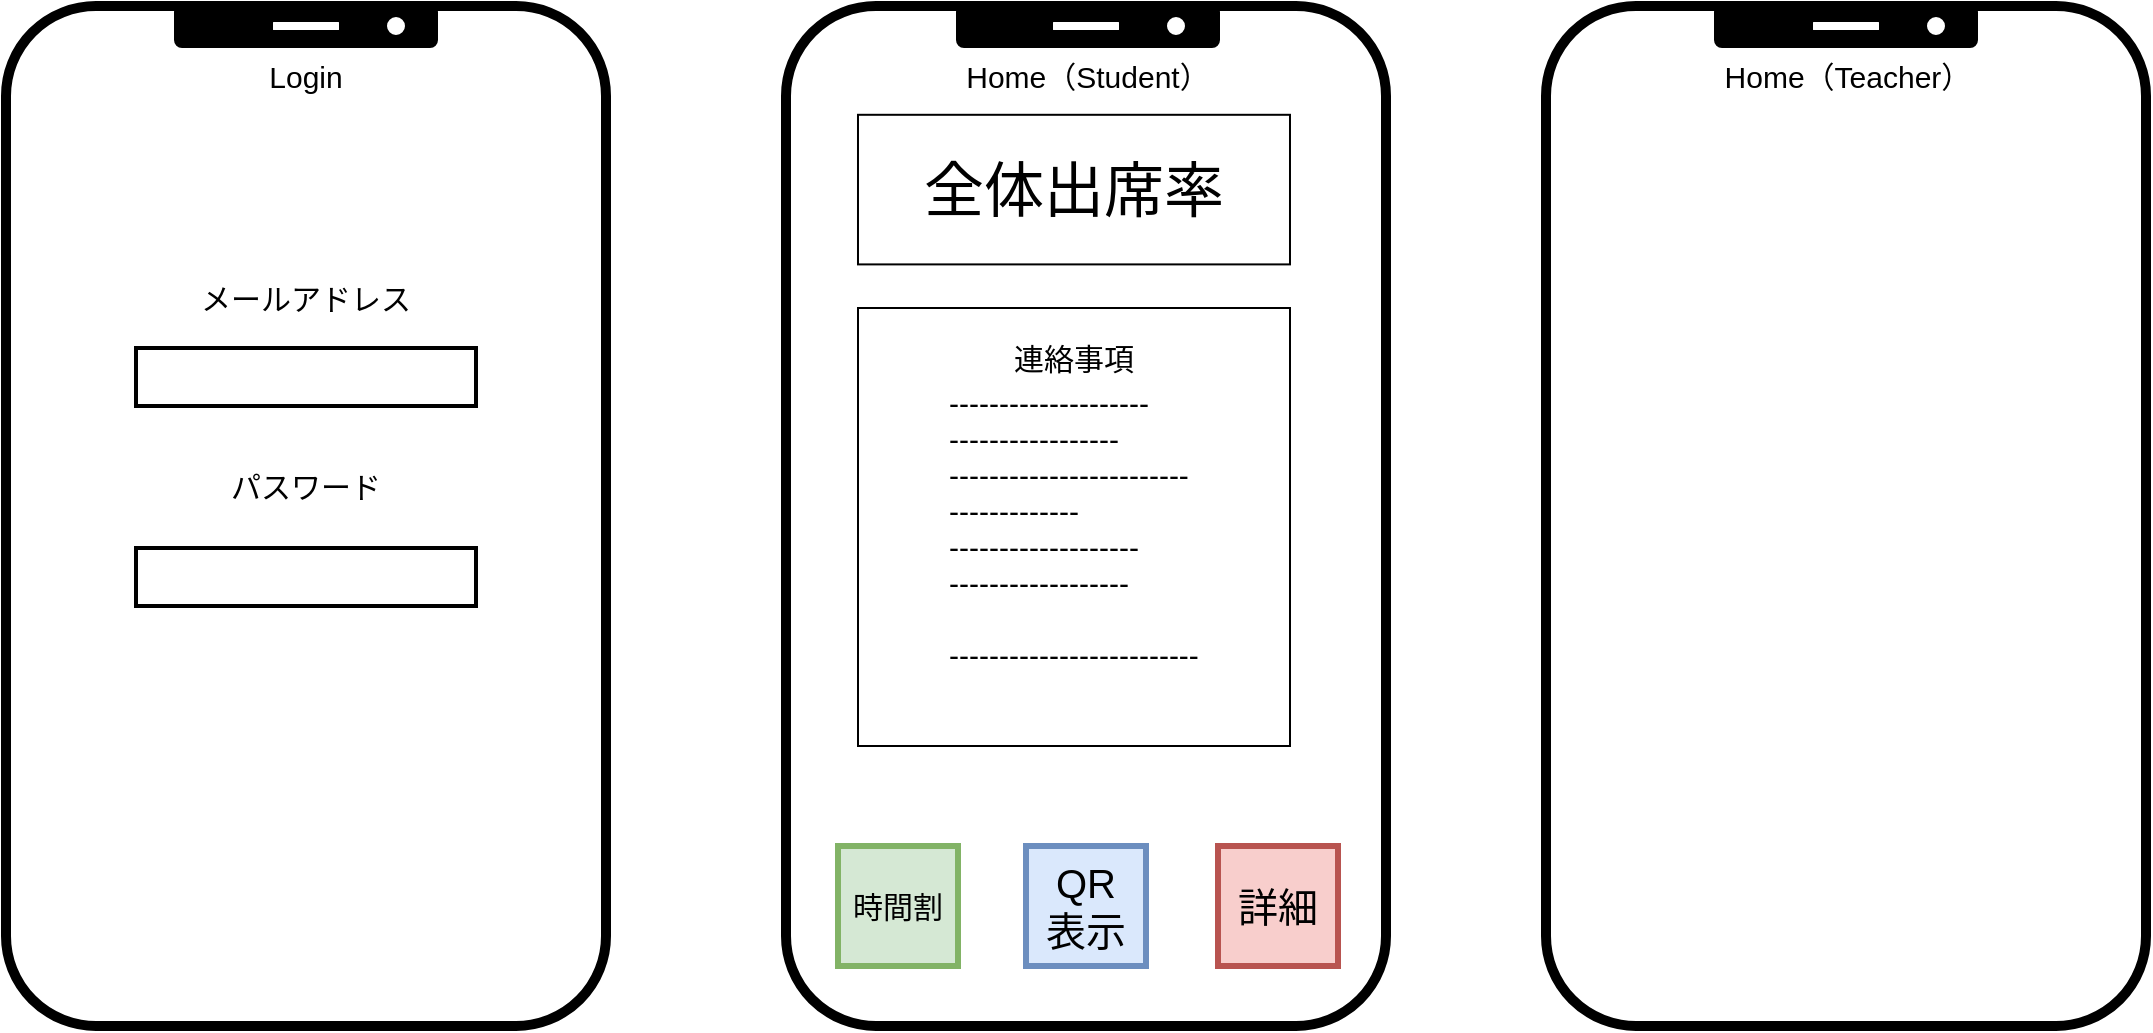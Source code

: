 <mxfile version="19.0.3" type="device" pages="2"><diagram id="KtHI4MNKIwGo0d4rlQJH" name="画面一覧"><mxGraphModel dx="1492" dy="790" grid="1" gridSize="10" guides="1" tooltips="1" connect="1" arrows="1" fold="1" page="1" pageScale="1" pageWidth="1169" pageHeight="827" math="0" shadow="0"><root><mxCell id="0"/><mxCell id="1" parent="0"/><mxCell id="OoERNB_cNtIqIwsrnuoW-2" value="" style="rounded=1;whiteSpace=wrap;html=1;container=1;strokeWidth=5;" vertex="1" parent="1"><mxGeometry x="450" y="159" width="300" height="510" as="geometry"/></mxCell><mxCell id="OoERNB_cNtIqIwsrnuoW-7" value="&lt;font style=&quot;font-size: 30px;&quot;&gt;全体出席率&lt;/font&gt;" style="rounded=0;whiteSpace=wrap;html=1;container=1;" vertex="1" parent="OoERNB_cNtIqIwsrnuoW-2"><mxGeometry x="35.997" y="54.4" width="216" height="74.8" as="geometry"/></mxCell><mxCell id="OoERNB_cNtIqIwsrnuoW-8" value="&lt;div style=&quot;font-size: 20px;&quot;&gt;&lt;font style=&quot;font-size: 20px;&quot;&gt;QR&lt;/font&gt;&lt;/div&gt;&lt;div style=&quot;font-size: 20px;&quot;&gt;&lt;font style=&quot;font-size: 20px;&quot;&gt;表示&lt;/font&gt;&lt;/div&gt;" style="rounded=0;whiteSpace=wrap;html=1;fontSize=20;fillColor=#dae8fc;strokeColor=#6c8ebf;strokeWidth=3;" vertex="1" parent="OoERNB_cNtIqIwsrnuoW-2"><mxGeometry x="120" y="420" width="60" height="60" as="geometry"/></mxCell><mxCell id="OoERNB_cNtIqIwsrnuoW-10" value="詳細" style="rounded=0;whiteSpace=wrap;html=1;fontSize=20;fillColor=#f8cecc;strokeColor=#b85450;strokeWidth=3;" vertex="1" parent="OoERNB_cNtIqIwsrnuoW-2"><mxGeometry x="216" y="420" width="60" height="60" as="geometry"/></mxCell><mxCell id="OoERNB_cNtIqIwsrnuoW-11" value="時間割" style="rounded=0;whiteSpace=wrap;html=1;fontSize=15;fillColor=#d5e8d4;strokeColor=#82b366;strokeWidth=3;" vertex="1" parent="OoERNB_cNtIqIwsrnuoW-2"><mxGeometry x="26" y="420" width="60" height="60" as="geometry"/></mxCell><mxCell id="OoERNB_cNtIqIwsrnuoW-20" value="Home（Student）" style="text;html=1;strokeColor=none;fillColor=none;align=center;verticalAlign=middle;whiteSpace=wrap;rounded=0;fontSize=15;" vertex="1" parent="OoERNB_cNtIqIwsrnuoW-2"><mxGeometry x="66" y="20" width="170" height="30" as="geometry"/></mxCell><mxCell id="OoERNB_cNtIqIwsrnuoW-28" value="&lt;div align=&quot;left&quot;&gt;--------------------&lt;/div&gt;&lt;div align=&quot;left&quot;&gt;-----------------&lt;/div&gt;&lt;div align=&quot;left&quot;&gt;------------------------&lt;/div&gt;&lt;div align=&quot;left&quot;&gt;-------------&lt;/div&gt;&lt;div align=&quot;left&quot;&gt;-------------------&lt;/div&gt;&lt;div align=&quot;left&quot;&gt;------------------&lt;/div&gt;&lt;div align=&quot;left&quot;&gt;&lt;br&gt;&lt;/div&gt;&lt;div align=&quot;left&quot;&gt;-------------------------&lt;br&gt;&lt;/div&gt;" style="rounded=0;whiteSpace=wrap;html=1;fontSize=15;strokeWidth=1;" vertex="1" parent="OoERNB_cNtIqIwsrnuoW-2"><mxGeometry x="36" y="151" width="216" height="219" as="geometry"/></mxCell><mxCell id="OoERNB_cNtIqIwsrnuoW-29" value="連絡事項" style="text;html=1;strokeColor=none;fillColor=none;align=center;verticalAlign=middle;whiteSpace=wrap;rounded=0;fontSize=15;" vertex="1" parent="OoERNB_cNtIqIwsrnuoW-2"><mxGeometry x="106" y="161" width="76" height="30" as="geometry"/></mxCell><mxCell id="4G3cNQBGP-CiYlFXOZV4-4" value="" style="rounded=1;whiteSpace=wrap;html=1;fontSize=15;strokeWidth=2;fillColor=#000000;" vertex="1" parent="OoERNB_cNtIqIwsrnuoW-2"><mxGeometry x="86" width="130" height="20" as="geometry"/></mxCell><mxCell id="4G3cNQBGP-CiYlFXOZV4-7" value="" style="ellipse;whiteSpace=wrap;html=1;aspect=fixed;fontSize=15;strokeWidth=1;" vertex="1" parent="OoERNB_cNtIqIwsrnuoW-2"><mxGeometry x="190" y="5" width="10" height="10" as="geometry"/></mxCell><mxCell id="4G3cNQBGP-CiYlFXOZV4-9" value="" style="rounded=1;whiteSpace=wrap;html=1;fontSize=15;strokeWidth=1;" vertex="1" parent="OoERNB_cNtIqIwsrnuoW-2"><mxGeometry x="133" y="7.5" width="34" height="5" as="geometry"/></mxCell><mxCell id="OoERNB_cNtIqIwsrnuoW-15" value="" style="rounded=1;whiteSpace=wrap;html=1;container=1;strokeWidth=5;" vertex="1" parent="1"><mxGeometry x="60" y="159" width="300" height="510" as="geometry"/></mxCell><mxCell id="OoERNB_cNtIqIwsrnuoW-21" value="Login" style="text;html=1;strokeColor=none;fillColor=none;align=center;verticalAlign=middle;whiteSpace=wrap;rounded=0;fontSize=15;" vertex="1" parent="OoERNB_cNtIqIwsrnuoW-15"><mxGeometry x="120" y="20" width="60" height="30" as="geometry"/></mxCell><mxCell id="OoERNB_cNtIqIwsrnuoW-30" value="" style="rounded=0;whiteSpace=wrap;html=1;fontSize=15;strokeWidth=2;" vertex="1" parent="OoERNB_cNtIqIwsrnuoW-15"><mxGeometry x="65" y="171" width="170" height="29" as="geometry"/></mxCell><mxCell id="OoERNB_cNtIqIwsrnuoW-31" value="パスワード" style="text;html=1;strokeColor=none;fillColor=none;align=center;verticalAlign=middle;whiteSpace=wrap;rounded=0;fontSize=15;" vertex="1" parent="OoERNB_cNtIqIwsrnuoW-15"><mxGeometry x="90" y="225" width="120" height="30" as="geometry"/></mxCell><mxCell id="OoERNB_cNtIqIwsrnuoW-33" value="" style="rounded=0;whiteSpace=wrap;html=1;fontSize=15;strokeWidth=2;" vertex="1" parent="OoERNB_cNtIqIwsrnuoW-15"><mxGeometry x="65" y="271" width="170" height="29" as="geometry"/></mxCell><mxCell id="OoERNB_cNtIqIwsrnuoW-34" value="メールアドレス" style="text;html=1;strokeColor=none;fillColor=none;align=center;verticalAlign=middle;whiteSpace=wrap;rounded=0;fontSize=15;" vertex="1" parent="OoERNB_cNtIqIwsrnuoW-15"><mxGeometry x="90" y="131" width="120" height="30" as="geometry"/></mxCell><mxCell id="4G3cNQBGP-CiYlFXOZV4-5" value="" style="rounded=1;whiteSpace=wrap;html=1;fontSize=15;strokeWidth=2;fillColor=#000000;" vertex="1" parent="OoERNB_cNtIqIwsrnuoW-15"><mxGeometry x="85" width="130" height="20" as="geometry"/></mxCell><mxCell id="4G3cNQBGP-CiYlFXOZV4-17" value="" style="rounded=1;whiteSpace=wrap;html=1;fontSize=15;strokeWidth=1;" vertex="1" parent="OoERNB_cNtIqIwsrnuoW-15"><mxGeometry x="133" y="7.5" width="34" height="5" as="geometry"/></mxCell><mxCell id="4G3cNQBGP-CiYlFXOZV4-19" value="" style="ellipse;whiteSpace=wrap;html=1;aspect=fixed;fontSize=15;strokeWidth=1;" vertex="1" parent="OoERNB_cNtIqIwsrnuoW-15"><mxGeometry x="190" y="5" width="10" height="10" as="geometry"/></mxCell><mxCell id="OoERNB_cNtIqIwsrnuoW-22" value="" style="rounded=1;whiteSpace=wrap;html=1;container=1;strokeWidth=5;" vertex="1" parent="1"><mxGeometry x="830" y="159" width="300" height="510" as="geometry"><mxRectangle x="830" y="159" width="50" height="40" as="alternateBounds"/></mxGeometry></mxCell><mxCell id="OoERNB_cNtIqIwsrnuoW-27" value="Home（Teacher）" style="text;html=1;strokeColor=none;fillColor=none;align=center;verticalAlign=middle;whiteSpace=wrap;rounded=0;fontSize=15;" vertex="1" parent="OoERNB_cNtIqIwsrnuoW-22"><mxGeometry x="66" y="20" width="170" height="30" as="geometry"/></mxCell><mxCell id="4G3cNQBGP-CiYlFXOZV4-6" value="" style="rounded=1;whiteSpace=wrap;html=1;fontSize=15;strokeWidth=2;fillColor=#000000;" vertex="1" parent="OoERNB_cNtIqIwsrnuoW-22"><mxGeometry x="85" width="130" height="20" as="geometry"/></mxCell><mxCell id="4G3cNQBGP-CiYlFXOZV4-16" value="" style="rounded=1;whiteSpace=wrap;html=1;fontSize=15;strokeWidth=1;" vertex="1" parent="OoERNB_cNtIqIwsrnuoW-22"><mxGeometry x="133" y="7.5" width="34" height="5" as="geometry"/></mxCell><mxCell id="4G3cNQBGP-CiYlFXOZV4-18" value="" style="ellipse;whiteSpace=wrap;html=1;aspect=fixed;fontSize=15;strokeWidth=1;" vertex="1" parent="OoERNB_cNtIqIwsrnuoW-22"><mxGeometry x="190" y="5" width="10" height="10" as="geometry"/></mxCell></root></mxGraphModel></diagram><diagram id="SAs6cpO7uijYfuoXWka5" name="時間割"><mxGraphModel dx="1492" dy="790" grid="1" gridSize="10" guides="1" tooltips="1" connect="1" arrows="1" fold="1" page="1" pageScale="1" pageWidth="1169" pageHeight="827" math="0" shadow="0"><root><mxCell id="0"/><mxCell id="1" parent="0"/><mxCell id="TZFzGgI8DiZ611s472wO-1" value="" style="rounded=1;whiteSpace=wrap;html=1;container=1;strokeWidth=5;" vertex="1" parent="1"><mxGeometry x="80" y="159" width="300" height="510" as="geometry"/></mxCell><mxCell id="TZFzGgI8DiZ611s472wO-2" value="&lt;font style=&quot;font-size: 30px;&quot;&gt;全体出席率&lt;/font&gt;" style="rounded=0;whiteSpace=wrap;html=1;container=1;" vertex="1" parent="TZFzGgI8DiZ611s472wO-1"><mxGeometry x="35.997" y="54.4" width="216" height="74.8" as="geometry"/></mxCell><mxCell id="TZFzGgI8DiZ611s472wO-3" value="&lt;div style=&quot;font-size: 20px;&quot;&gt;&lt;font style=&quot;font-size: 20px;&quot;&gt;QR&lt;/font&gt;&lt;/div&gt;&lt;div style=&quot;font-size: 20px;&quot;&gt;&lt;font style=&quot;font-size: 20px;&quot;&gt;表示&lt;/font&gt;&lt;/div&gt;" style="rounded=0;whiteSpace=wrap;html=1;fontSize=20;fillColor=#dae8fc;strokeColor=#6c8ebf;strokeWidth=3;" vertex="1" parent="TZFzGgI8DiZ611s472wO-1"><mxGeometry x="120" y="420" width="60" height="60" as="geometry"/></mxCell><mxCell id="TZFzGgI8DiZ611s472wO-4" value="詳細" style="rounded=0;whiteSpace=wrap;html=1;fontSize=20;fillColor=#f8cecc;strokeColor=#b85450;strokeWidth=3;" vertex="1" parent="TZFzGgI8DiZ611s472wO-1"><mxGeometry x="216" y="420" width="60" height="60" as="geometry"/></mxCell><mxCell id="TZFzGgI8DiZ611s472wO-5" value="時間割" style="rounded=0;whiteSpace=wrap;html=1;fontSize=15;fillColor=#d5e8d4;strokeColor=#82b366;strokeWidth=3;" vertex="1" parent="TZFzGgI8DiZ611s472wO-1"><mxGeometry x="26" y="420" width="60" height="60" as="geometry"/></mxCell><mxCell id="TZFzGgI8DiZ611s472wO-6" value="Home（Student）" style="text;html=1;strokeColor=none;fillColor=none;align=center;verticalAlign=middle;whiteSpace=wrap;rounded=0;fontSize=15;" vertex="1" parent="TZFzGgI8DiZ611s472wO-1"><mxGeometry x="66" y="20" width="170" height="30" as="geometry"/></mxCell><mxCell id="TZFzGgI8DiZ611s472wO-7" value="&lt;div align=&quot;left&quot;&gt;--------------------&lt;/div&gt;&lt;div align=&quot;left&quot;&gt;-----------------&lt;/div&gt;&lt;div align=&quot;left&quot;&gt;------------------------&lt;/div&gt;&lt;div align=&quot;left&quot;&gt;-------------&lt;/div&gt;&lt;div align=&quot;left&quot;&gt;-------------------&lt;/div&gt;&lt;div align=&quot;left&quot;&gt;------------------&lt;/div&gt;&lt;div align=&quot;left&quot;&gt;&lt;br&gt;&lt;/div&gt;&lt;div align=&quot;left&quot;&gt;-------------------------&lt;br&gt;&lt;/div&gt;" style="rounded=0;whiteSpace=wrap;html=1;fontSize=15;strokeWidth=1;" vertex="1" parent="TZFzGgI8DiZ611s472wO-1"><mxGeometry x="36" y="151" width="216" height="219" as="geometry"/></mxCell><mxCell id="TZFzGgI8DiZ611s472wO-8" value="連絡事項" style="text;html=1;strokeColor=none;fillColor=none;align=center;verticalAlign=middle;whiteSpace=wrap;rounded=0;fontSize=15;" vertex="1" parent="TZFzGgI8DiZ611s472wO-1"><mxGeometry x="106" y="161" width="76" height="30" as="geometry"/></mxCell><mxCell id="TZFzGgI8DiZ611s472wO-9" value="" style="rounded=1;whiteSpace=wrap;html=1;fontSize=15;strokeWidth=2;fillColor=#000000;" vertex="1" parent="TZFzGgI8DiZ611s472wO-1"><mxGeometry x="86" width="130" height="20" as="geometry"/></mxCell><mxCell id="TZFzGgI8DiZ611s472wO-10" value="" style="ellipse;whiteSpace=wrap;html=1;aspect=fixed;fontSize=15;strokeWidth=1;" vertex="1" parent="TZFzGgI8DiZ611s472wO-1"><mxGeometry x="190" y="5" width="10" height="10" as="geometry"/></mxCell><mxCell id="TZFzGgI8DiZ611s472wO-11" value="" style="rounded=1;whiteSpace=wrap;html=1;fontSize=15;strokeWidth=1;" vertex="1" parent="TZFzGgI8DiZ611s472wO-1"><mxGeometry x="133" y="7.5" width="34" height="5" as="geometry"/></mxCell><mxCell id="GBcnGLQzaxGjAEzvX0uy-19" value="" style="ellipse;whiteSpace=wrap;html=1;aspect=fixed;fontSize=15;strokeWidth=4;fillColor=none;strokeColor=#FF6666;gradientColor=none;" vertex="1" parent="TZFzGgI8DiZ611s472wO-1"><mxGeometry x="7" y="400.5" width="99" height="99" as="geometry"/></mxCell><mxCell id="GBcnGLQzaxGjAEzvX0uy-1" value="" style="rounded=1;whiteSpace=wrap;html=1;container=1;strokeWidth=5;" vertex="1" parent="1"><mxGeometry x="460" y="159" width="300" height="511" as="geometry"><mxRectangle x="830" y="159" width="50" height="40" as="alternateBounds"/></mxGeometry></mxCell><mxCell id="GBcnGLQzaxGjAEzvX0uy-2" value="&lt;div&gt;時間割&lt;br&gt;&lt;/div&gt;" style="text;html=1;strokeColor=none;fillColor=none;align=center;verticalAlign=middle;whiteSpace=wrap;rounded=0;fontSize=15;" vertex="1" parent="GBcnGLQzaxGjAEzvX0uy-1"><mxGeometry x="66" y="18.926" width="170" height="28.389" as="geometry"/></mxCell><mxCell id="GBcnGLQzaxGjAEzvX0uy-3" value="" style="rounded=1;whiteSpace=wrap;html=1;fontSize=15;strokeWidth=2;fillColor=#000000;" vertex="1" parent="GBcnGLQzaxGjAEzvX0uy-1"><mxGeometry x="85" width="130" height="18.926" as="geometry"/></mxCell><mxCell id="GBcnGLQzaxGjAEzvX0uy-4" value="" style="rounded=1;whiteSpace=wrap;html=1;fontSize=15;strokeWidth=1;" vertex="1" parent="GBcnGLQzaxGjAEzvX0uy-1"><mxGeometry x="133" y="7.097" width="34" height="4.731" as="geometry"/></mxCell><mxCell id="GBcnGLQzaxGjAEzvX0uy-5" value="" style="ellipse;whiteSpace=wrap;html=1;aspect=fixed;fontSize=15;strokeWidth=1;" vertex="1" parent="GBcnGLQzaxGjAEzvX0uy-1"><mxGeometry x="190" y="4.731" width="9.463" height="9.463" as="geometry"/></mxCell><mxCell id="GBcnGLQzaxGjAEzvX0uy-6" value="" style="shape=internalStorage;whiteSpace=wrap;html=1;backgroundOutline=1;fontSize=15;strokeWidth=1;dx=35;dy=40;" vertex="1" parent="GBcnGLQzaxGjAEzvX0uy-1"><mxGeometry x="32.5" y="75.704" width="235" height="236.574" as="geometry"/></mxCell><mxCell id="GBcnGLQzaxGjAEzvX0uy-15" value="" style="rounded=1;whiteSpace=wrap;html=1;fontSize=15;strokeWidth=1;" vertex="1" parent="GBcnGLQzaxGjAEzvX0uy-1"><mxGeometry x="32.5" y="351.076" width="237.5" height="112.609" as="geometry"/></mxCell><mxCell id="GBcnGLQzaxGjAEzvX0uy-7" value="" style="rounded=1;whiteSpace=wrap;html=1;container=1;strokeWidth=5;" vertex="1" parent="1"><mxGeometry x="830" y="159" width="300" height="510" as="geometry"><mxRectangle x="830" y="159" width="50" height="40" as="alternateBounds"/></mxGeometry></mxCell><mxCell id="GBcnGLQzaxGjAEzvX0uy-8" value="&lt;div&gt;時間割&lt;br&gt;&lt;/div&gt;" style="text;html=1;strokeColor=none;fillColor=none;align=center;verticalAlign=middle;whiteSpace=wrap;rounded=0;fontSize=15;" vertex="1" parent="GBcnGLQzaxGjAEzvX0uy-7"><mxGeometry x="66" y="20" width="170" height="30" as="geometry"/></mxCell><mxCell id="GBcnGLQzaxGjAEzvX0uy-9" value="" style="rounded=1;whiteSpace=wrap;html=1;fontSize=15;strokeWidth=2;fillColor=#000000;" vertex="1" parent="GBcnGLQzaxGjAEzvX0uy-7"><mxGeometry x="85" width="130" height="20" as="geometry"/></mxCell><mxCell id="GBcnGLQzaxGjAEzvX0uy-10" value="" style="rounded=1;whiteSpace=wrap;html=1;fontSize=15;strokeWidth=1;" vertex="1" parent="GBcnGLQzaxGjAEzvX0uy-7"><mxGeometry x="133" y="7.5" width="34" height="5" as="geometry"/></mxCell><mxCell id="GBcnGLQzaxGjAEzvX0uy-11" value="" style="ellipse;whiteSpace=wrap;html=1;aspect=fixed;fontSize=15;strokeWidth=1;" vertex="1" parent="GBcnGLQzaxGjAEzvX0uy-7"><mxGeometry x="190" y="5" width="10" height="10" as="geometry"/></mxCell><mxCell id="GBcnGLQzaxGjAEzvX0uy-12" value="" style="shape=internalStorage;whiteSpace=wrap;html=1;backgroundOutline=1;fontSize=15;strokeWidth=1;dx=35;dy=40;" vertex="1" parent="GBcnGLQzaxGjAEzvX0uy-7"><mxGeometry x="32.5" y="80" width="235" height="250" as="geometry"/></mxCell><mxCell id="GBcnGLQzaxGjAEzvX0uy-13" value="" style="rounded=0;whiteSpace=wrap;html=1;fontSize=15;strokeWidth=1;fillColor=#f8cecc;strokeColor=#b85450;" vertex="1" parent="GBcnGLQzaxGjAEzvX0uy-7"><mxGeometry x="66" y="161" width="40" height="120" as="geometry"/></mxCell><mxCell id="GBcnGLQzaxGjAEzvX0uy-16" value="詳細" style="rounded=1;whiteSpace=wrap;html=1;fontSize=15;strokeWidth=1;fillColor=#f8cecc;strokeColor=#b85450;" vertex="1" parent="GBcnGLQzaxGjAEzvX0uy-7"><mxGeometry x="31.25" y="351" width="237.5" height="109" as="geometry"/></mxCell><mxCell id="GBcnGLQzaxGjAEzvX0uy-18" value="" style="edgeStyle=orthogonalEdgeStyle;rounded=0;orthogonalLoop=1;jettySize=auto;html=1;fontSize=15;" edge="1" parent="GBcnGLQzaxGjAEzvX0uy-7" source="GBcnGLQzaxGjAEzvX0uy-17" target="GBcnGLQzaxGjAEzvX0uy-13"><mxGeometry relative="1" as="geometry"/></mxCell><mxCell id="GBcnGLQzaxGjAEzvX0uy-17" value="TAP" style="text;html=1;strokeColor=none;fillColor=none;align=center;verticalAlign=middle;whiteSpace=wrap;rounded=0;fontSize=15;" vertex="1" parent="GBcnGLQzaxGjAEzvX0uy-7"><mxGeometry x="165" y="206" width="60" height="30" as="geometry"/></mxCell></root></mxGraphModel></diagram></mxfile>